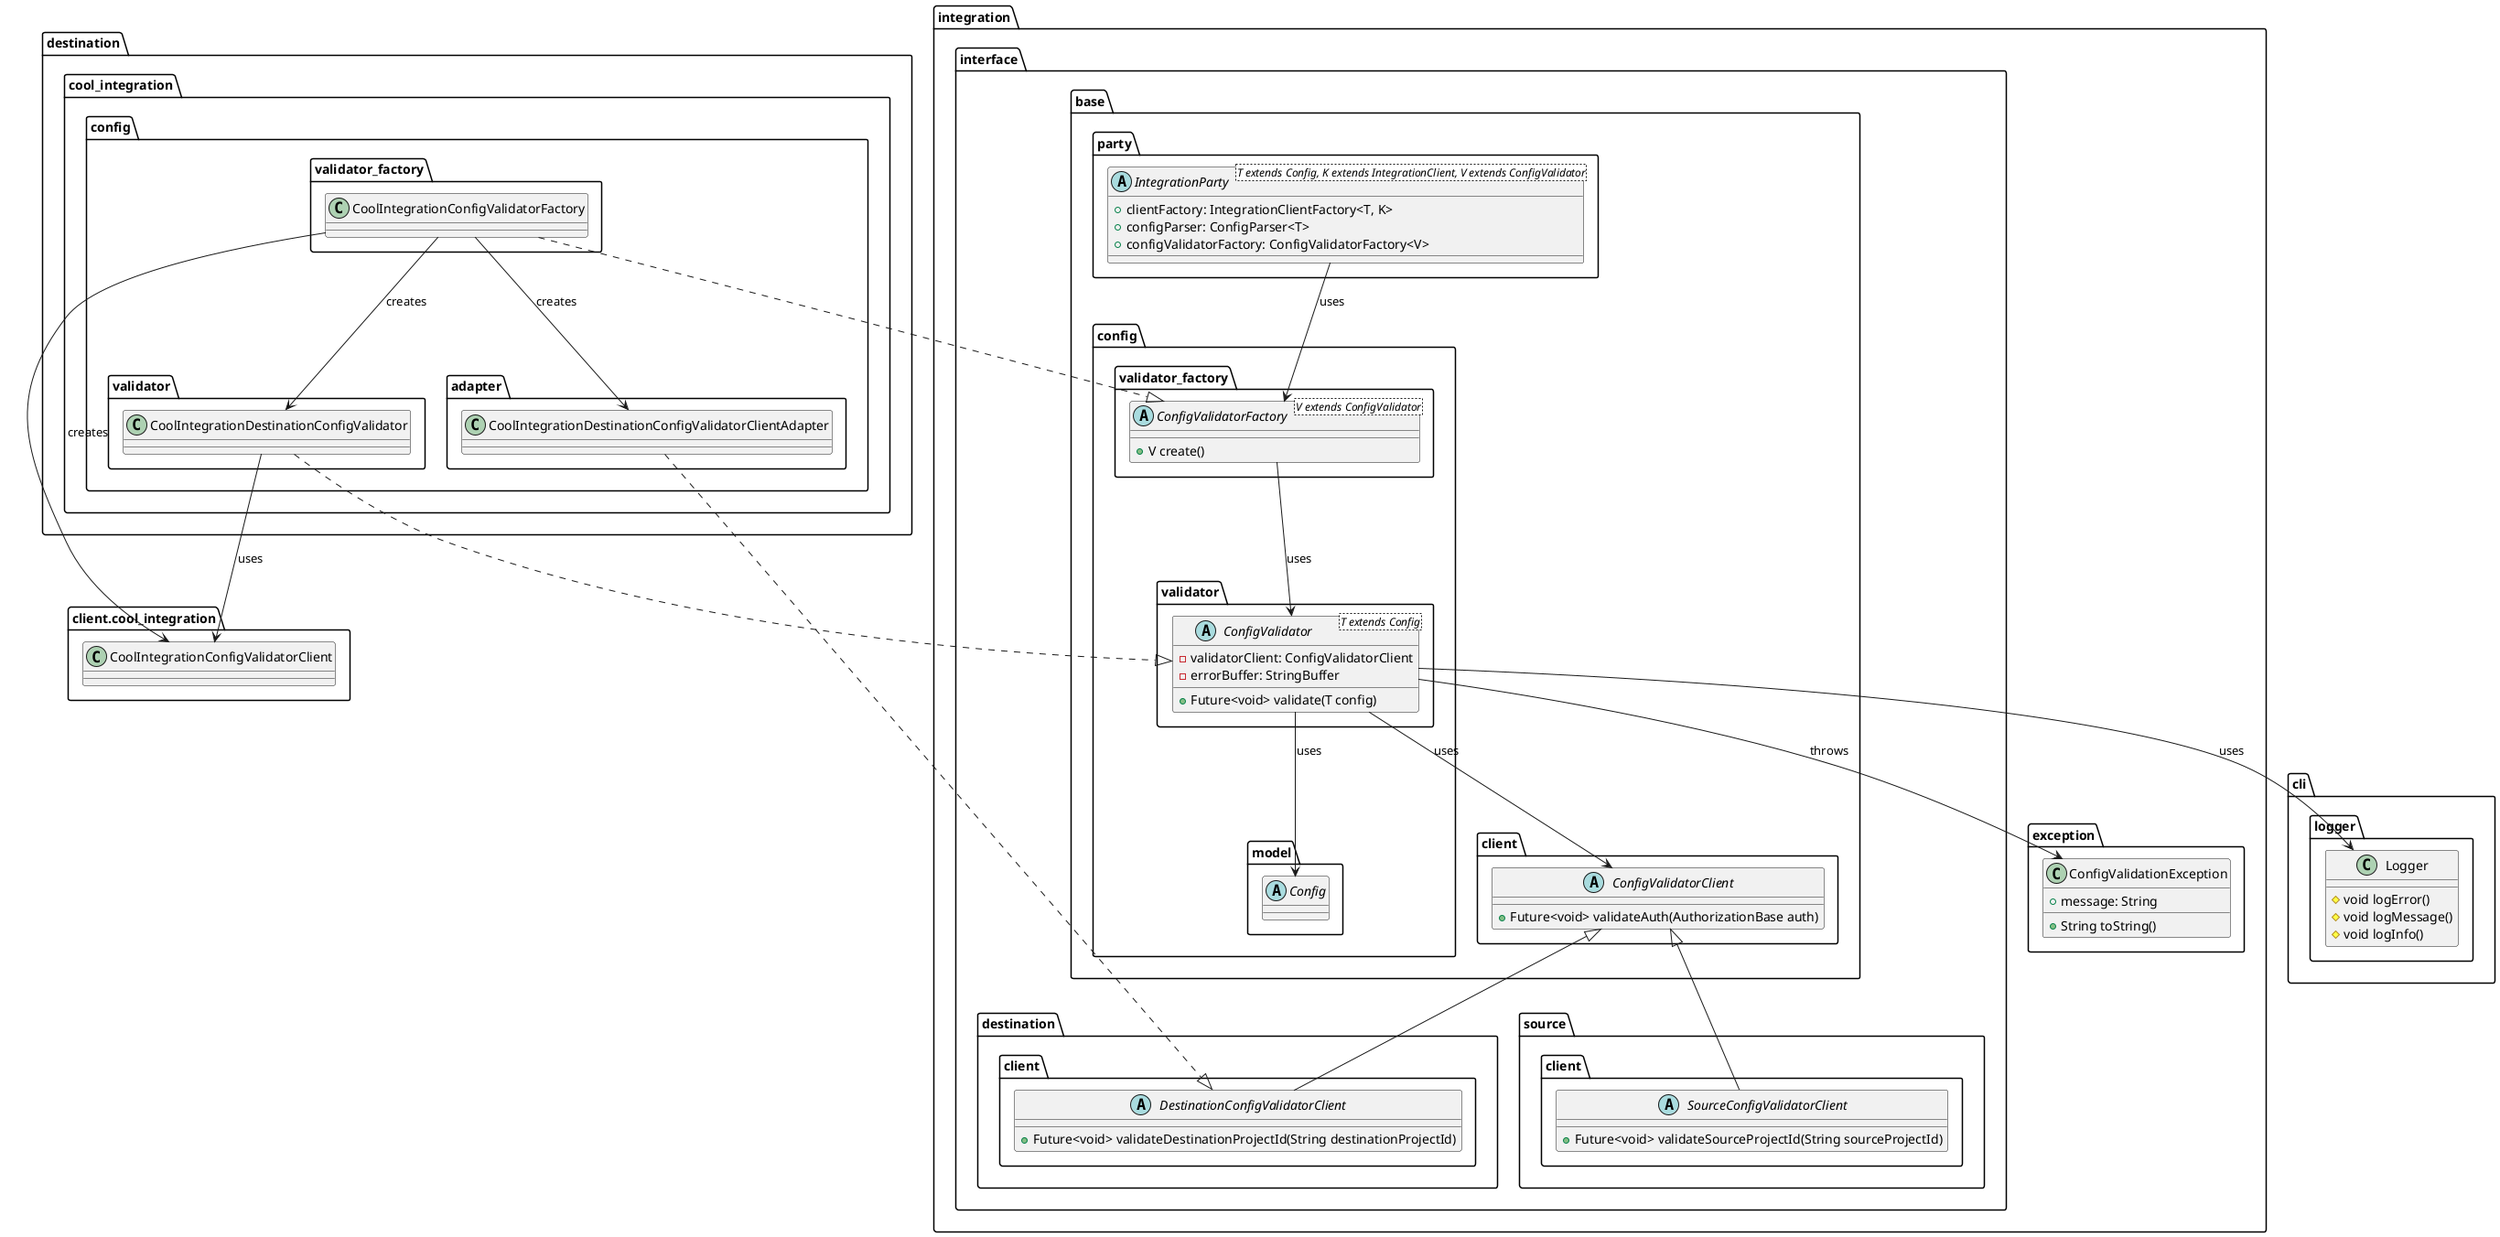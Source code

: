 @startuml ci_integrations_config_validator_class_diagram

    package integration {
        package interface {
            package base {
                package party {
                    abstract class IntegrationParty<T extends Config, K extends IntegrationClient, V extends ConfigValidator> {
                        + clientFactory: IntegrationClientFactory<T, K>
                        + configParser: ConfigParser<T>
                        + configValidatorFactory: ConfigValidatorFactory<V>
                    }
                }

                package client {
                    abstract class ConfigValidatorClient {
                        + Future<void> validateAuth(AuthorizationBase auth)
                    }
                }

                package config {
                    package model {
                        abstract class Config {}
                    }

                    package validator {
                        abstract class ConfigValidator<T extends Config> {
                            - validatorClient: ConfigValidatorClient
                            - errorBuffer: StringBuffer
                            + Future<void> validate(T config)
                        }
                    }

                    package validator_factory {
                        abstract class ConfigValidatorFactory<V extends ConfigValidator> {
                            + V create()
                        }
                    }
                }
            }

            package source {
                package client as source_client {
                    abstract class SourceConfigValidatorClient {
                        + Future<void> validateSourceProjectId(String sourceProjectId)
                    }
                }
            }

            package destination {
                package client as destination_client {
                    abstract class DestinationConfigValidatorClient {
                        + Future<void> validateDestinationProjectId(String destinationProjectId)
                    }
                }
            }
        }

        package exception {
            class ConfigValidationException {
                + message: String
                + String toString()
            }
        }
    }

    package destination.cool_integration {
        package config as cool_integration_config {
            package validator as cool_integration_validator {
                class CoolIntegrationDestinationConfigValidator {}
            }

            package validator_factory as cool_integration_validator_validator_factory {
                class CoolIntegrationConfigValidatorFactory {}
            }

            package adapter {
                class CoolIntegrationDestinationConfigValidatorClientAdapter {}
            }
        }
    }

     package client.cool_integration as client_cool_integration {
        class CoolIntegrationConfigValidatorClient {}
    }

    package cli.logger {
        class Logger {
            # void logError()
            # void logMessage()
            # void logInfo()
        }
    }

    IntegrationParty --> ConfigValidatorFactory : uses

    ConfigValidatorFactory --> ConfigValidator : uses

    ConfigValidator --> ConfigValidatorClient : uses
    ConfigValidator --> ConfigValidationException : throws
    ConfigValidator --> Logger : uses
    ConfigValidator --> Config : uses

    SourceConfigValidatorClient --up|> ConfigValidatorClient
    DestinationConfigValidatorClient --up|> ConfigValidatorClient

    CoolIntegrationDestinationConfigValidatorClientAdapter ..|> DestinationConfigValidatorClient

    CoolIntegrationDestinationConfigValidator ..|> ConfigValidator
    CoolIntegrationDestinationConfigValidator --> CoolIntegrationConfigValidatorClient : uses
    CoolIntegrationConfigValidatorFactory ..|> ConfigValidatorFactory
    CoolIntegrationConfigValidatorFactory --> CoolIntegrationDestinationConfigValidator : creates
    CoolIntegrationConfigValidatorFactory --> CoolIntegrationConfigValidatorClient : creates
    CoolIntegrationConfigValidatorFactory --> CoolIntegrationDestinationConfigValidatorClientAdapter : creates

@enduml
